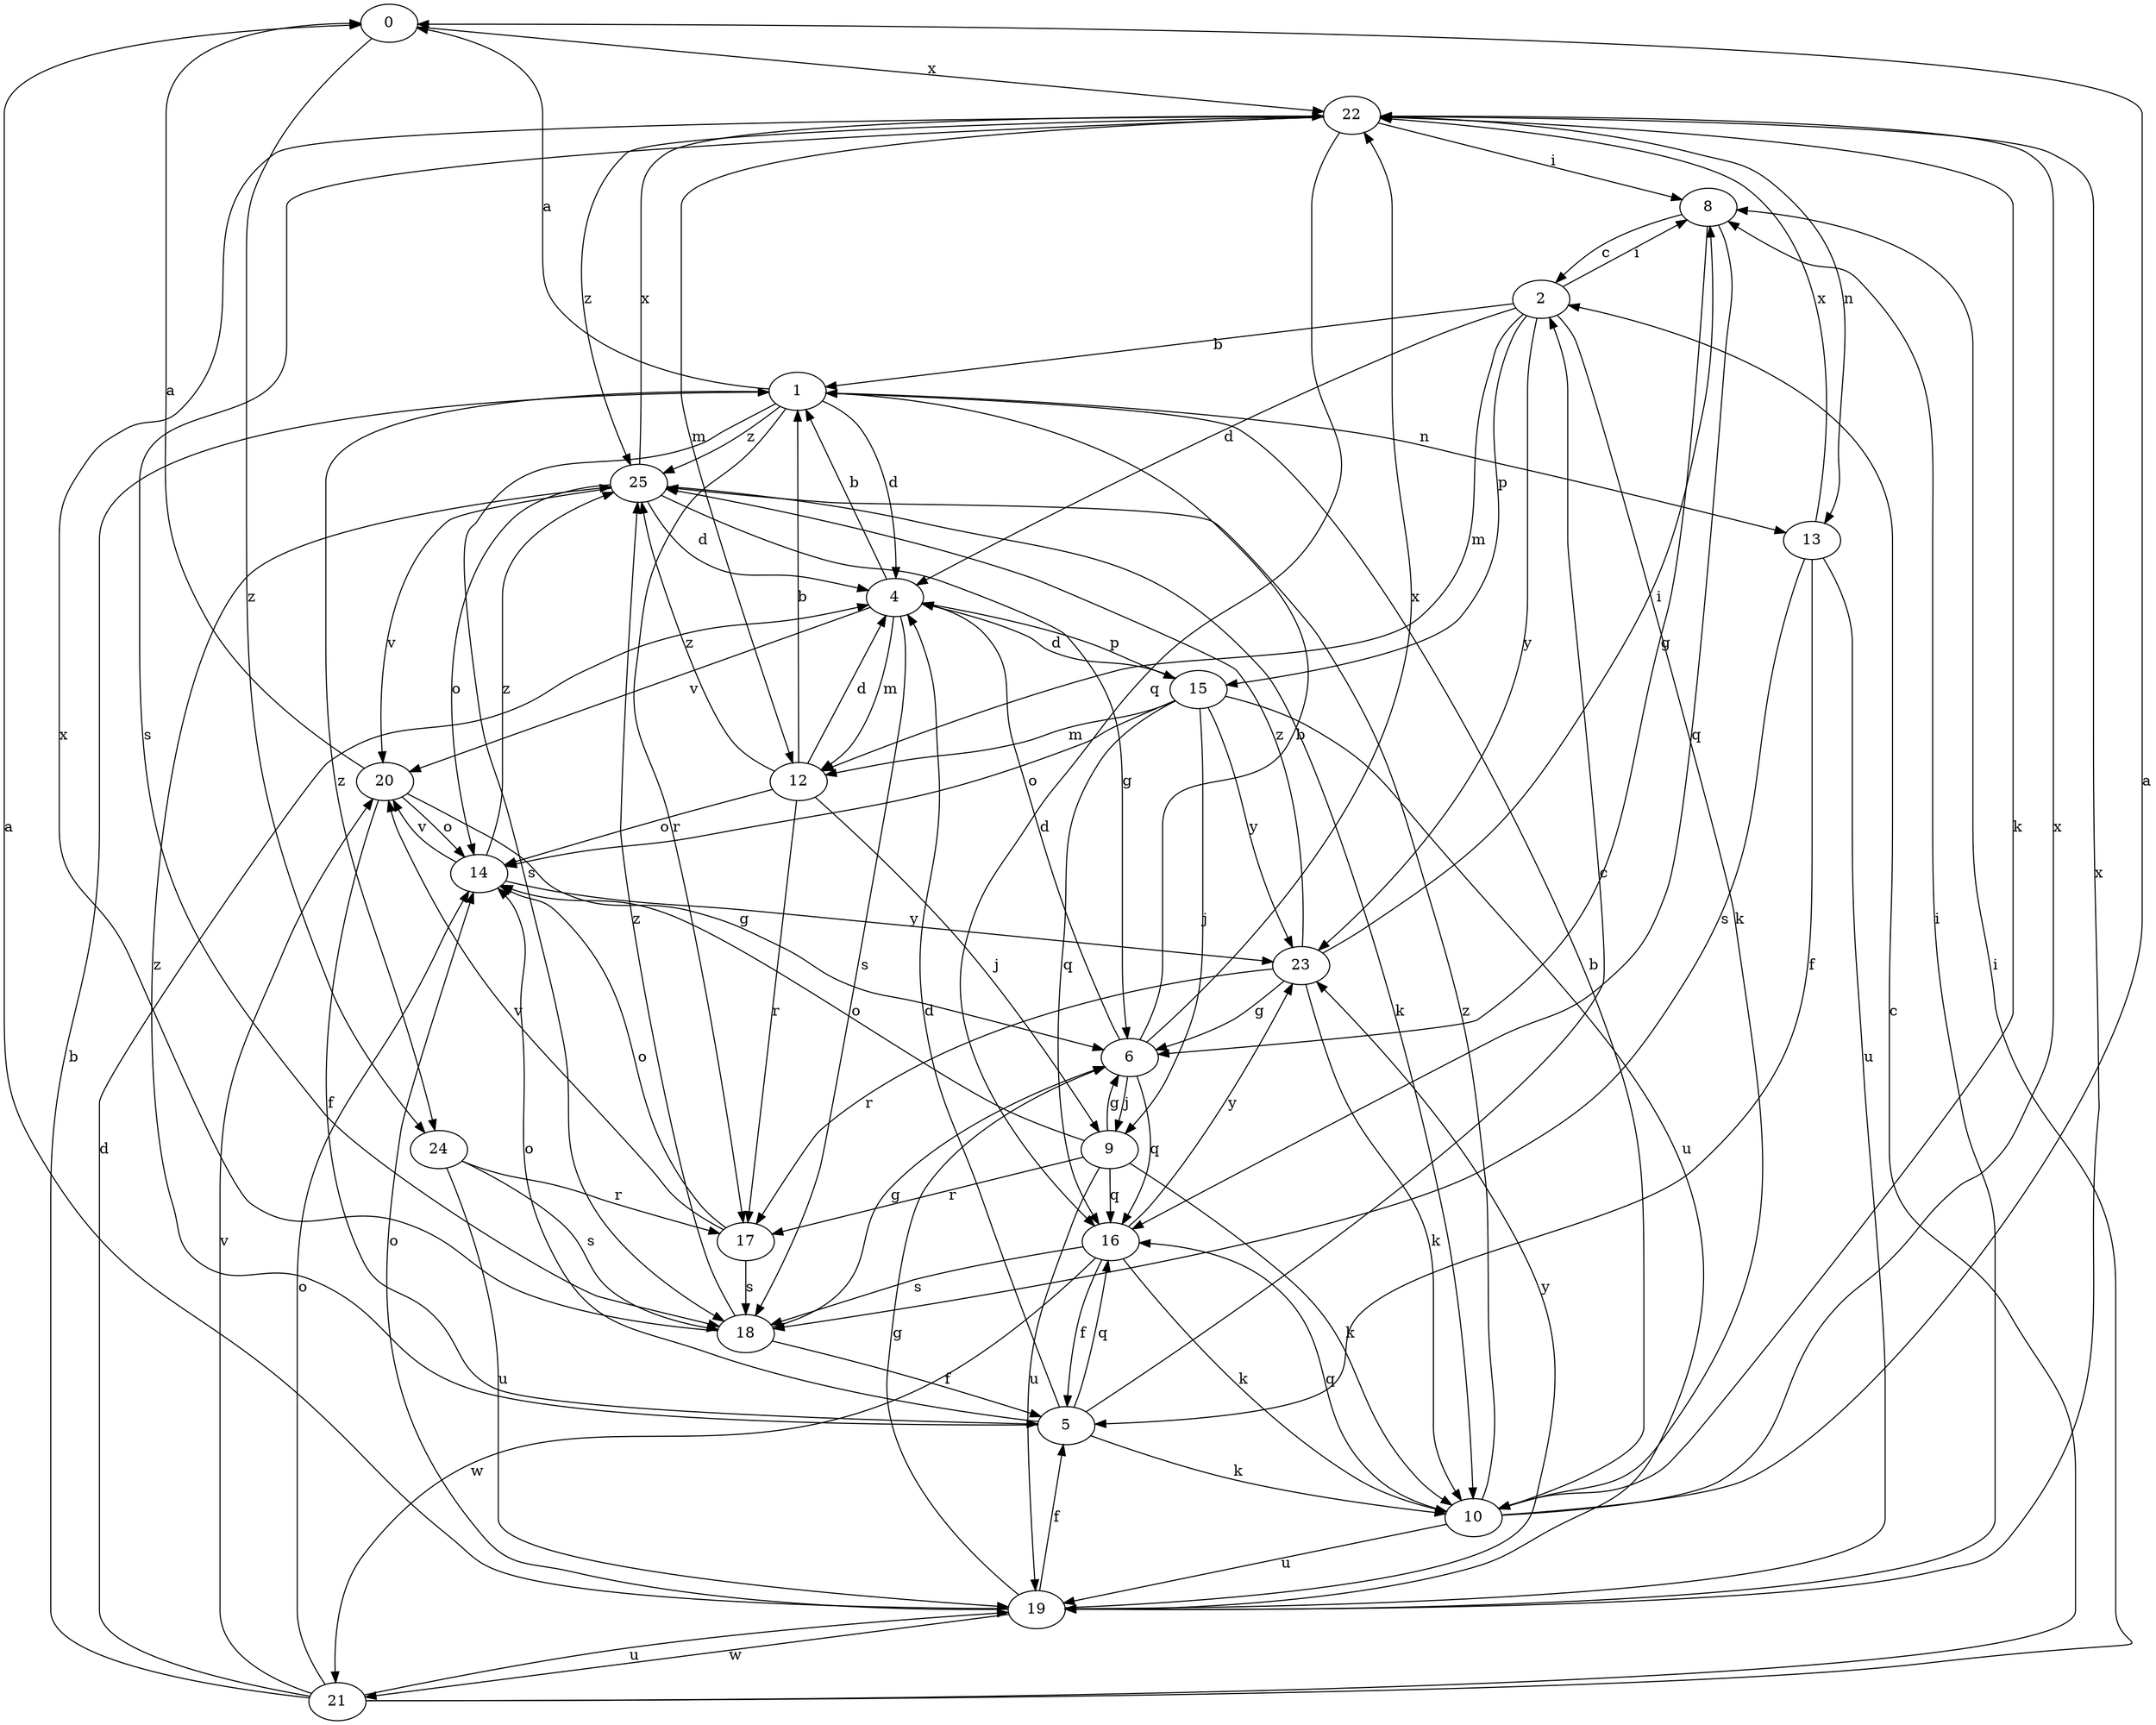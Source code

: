 strict digraph  {
0;
1;
2;
4;
5;
6;
8;
9;
10;
12;
13;
14;
15;
16;
17;
18;
19;
20;
21;
22;
23;
24;
25;
0 -> 22  [label=x];
0 -> 24  [label=z];
1 -> 0  [label=a];
1 -> 4  [label=d];
1 -> 13  [label=n];
1 -> 17  [label=r];
1 -> 18  [label=s];
1 -> 24  [label=z];
1 -> 25  [label=z];
2 -> 1  [label=b];
2 -> 4  [label=d];
2 -> 8  [label=i];
2 -> 10  [label=k];
2 -> 12  [label=m];
2 -> 15  [label=p];
2 -> 23  [label=y];
4 -> 1  [label=b];
4 -> 12  [label=m];
4 -> 15  [label=p];
4 -> 18  [label=s];
4 -> 20  [label=v];
5 -> 2  [label=c];
5 -> 4  [label=d];
5 -> 10  [label=k];
5 -> 14  [label=o];
5 -> 16  [label=q];
5 -> 25  [label=z];
6 -> 1  [label=b];
6 -> 4  [label=d];
6 -> 9  [label=j];
6 -> 16  [label=q];
6 -> 22  [label=x];
8 -> 2  [label=c];
8 -> 6  [label=g];
8 -> 16  [label=q];
9 -> 6  [label=g];
9 -> 10  [label=k];
9 -> 14  [label=o];
9 -> 16  [label=q];
9 -> 17  [label=r];
9 -> 19  [label=u];
10 -> 0  [label=a];
10 -> 1  [label=b];
10 -> 16  [label=q];
10 -> 19  [label=u];
10 -> 22  [label=x];
10 -> 25  [label=z];
12 -> 1  [label=b];
12 -> 4  [label=d];
12 -> 9  [label=j];
12 -> 14  [label=o];
12 -> 17  [label=r];
12 -> 25  [label=z];
13 -> 5  [label=f];
13 -> 18  [label=s];
13 -> 19  [label=u];
13 -> 22  [label=x];
14 -> 20  [label=v];
14 -> 23  [label=y];
14 -> 25  [label=z];
15 -> 4  [label=d];
15 -> 9  [label=j];
15 -> 12  [label=m];
15 -> 14  [label=o];
15 -> 16  [label=q];
15 -> 19  [label=u];
15 -> 23  [label=y];
16 -> 5  [label=f];
16 -> 10  [label=k];
16 -> 18  [label=s];
16 -> 21  [label=w];
16 -> 23  [label=y];
17 -> 14  [label=o];
17 -> 18  [label=s];
17 -> 20  [label=v];
18 -> 5  [label=f];
18 -> 6  [label=g];
18 -> 22  [label=x];
18 -> 25  [label=z];
19 -> 0  [label=a];
19 -> 5  [label=f];
19 -> 6  [label=g];
19 -> 8  [label=i];
19 -> 14  [label=o];
19 -> 21  [label=w];
19 -> 22  [label=x];
19 -> 23  [label=y];
20 -> 0  [label=a];
20 -> 5  [label=f];
20 -> 6  [label=g];
20 -> 14  [label=o];
21 -> 1  [label=b];
21 -> 2  [label=c];
21 -> 4  [label=d];
21 -> 8  [label=i];
21 -> 14  [label=o];
21 -> 19  [label=u];
21 -> 20  [label=v];
22 -> 8  [label=i];
22 -> 10  [label=k];
22 -> 12  [label=m];
22 -> 13  [label=n];
22 -> 16  [label=q];
22 -> 18  [label=s];
22 -> 25  [label=z];
23 -> 6  [label=g];
23 -> 8  [label=i];
23 -> 10  [label=k];
23 -> 17  [label=r];
23 -> 25  [label=z];
24 -> 17  [label=r];
24 -> 18  [label=s];
24 -> 19  [label=u];
25 -> 4  [label=d];
25 -> 6  [label=g];
25 -> 10  [label=k];
25 -> 14  [label=o];
25 -> 20  [label=v];
25 -> 22  [label=x];
}
